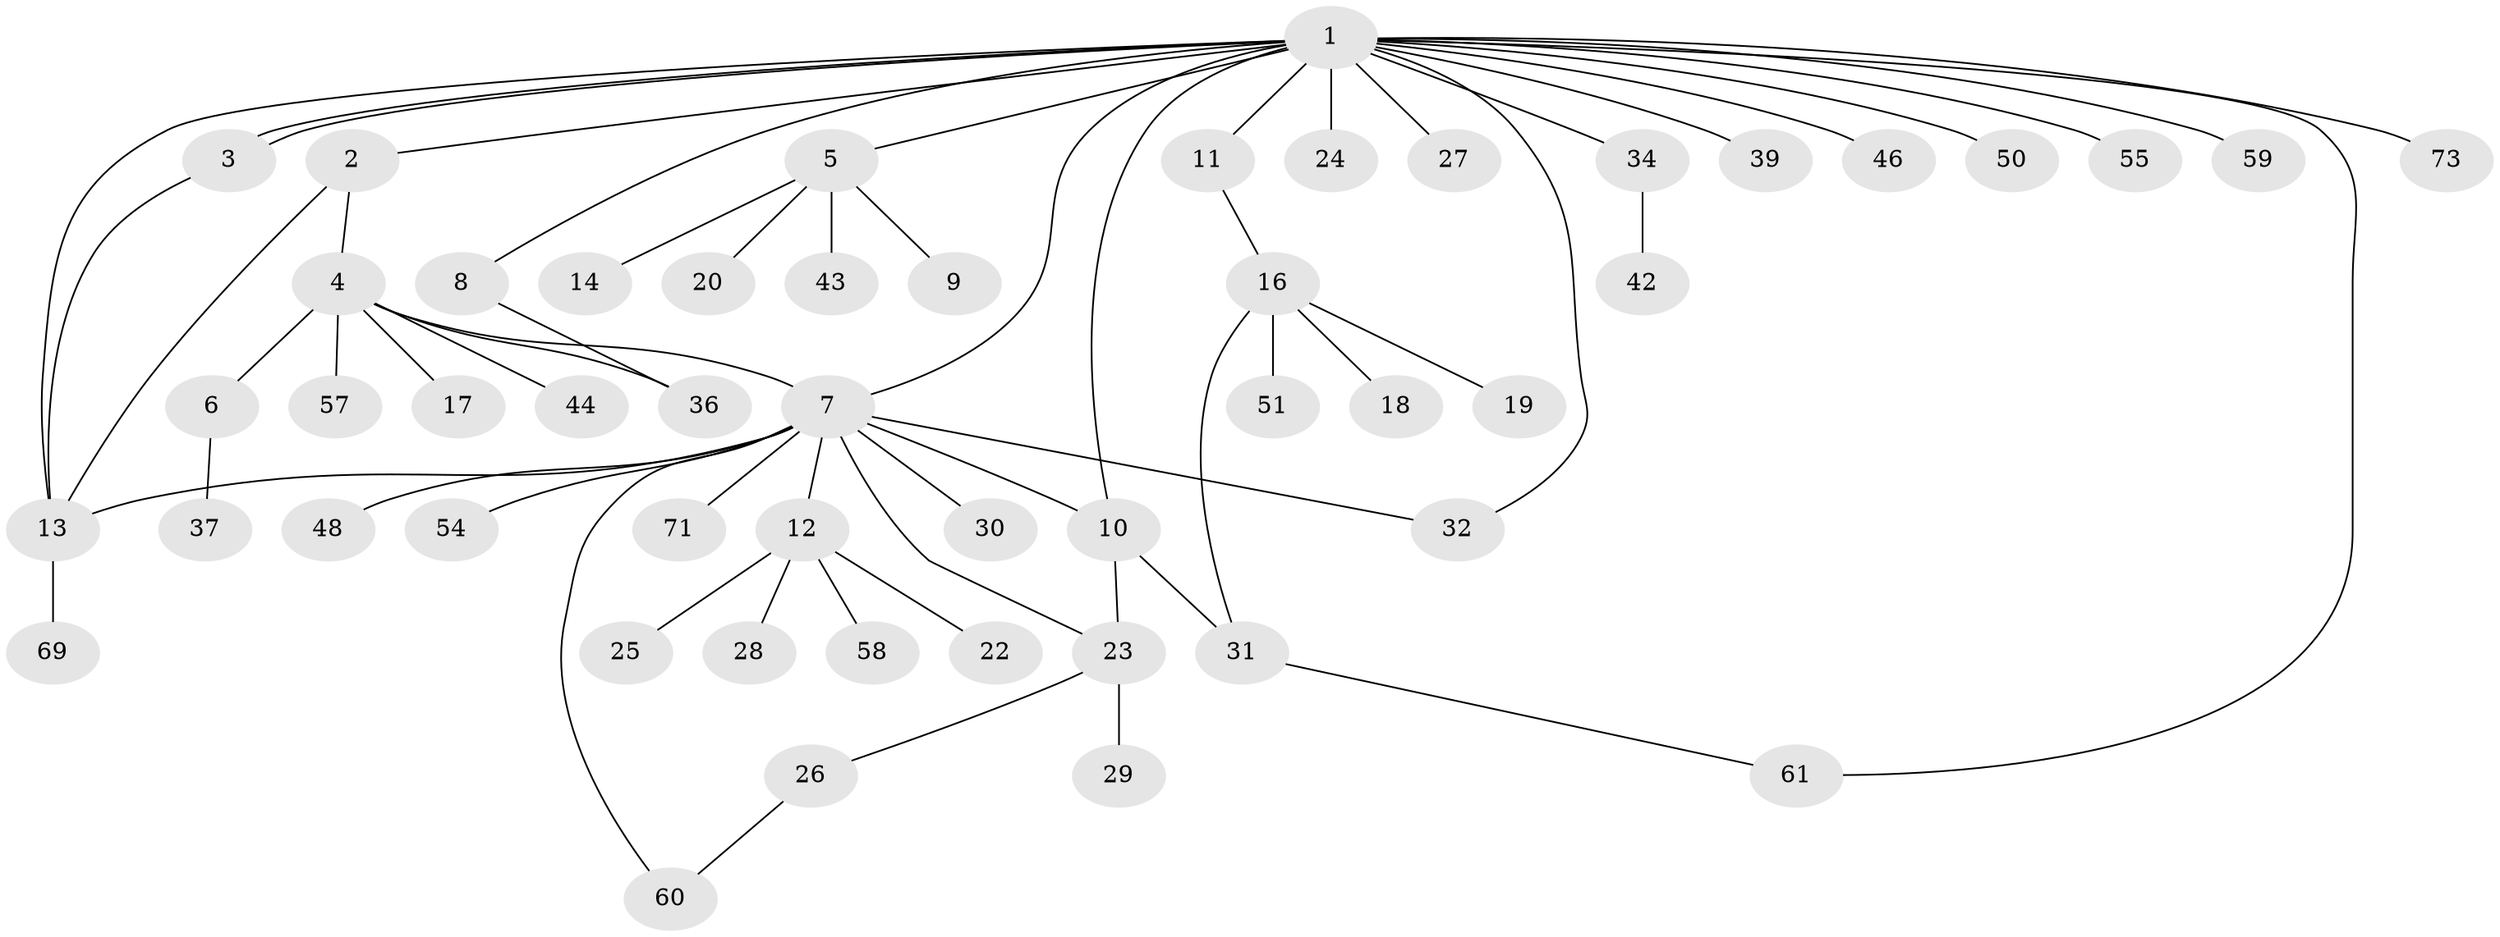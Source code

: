 // original degree distribution, {21: 0.013513513513513514, 3: 0.0945945945945946, 7: 0.02702702702702703, 5: 0.04054054054054054, 12: 0.013513513513513514, 2: 0.20270270270270271, 1: 0.5540540540540541, 6: 0.02702702702702703, 4: 0.02702702702702703}
// Generated by graph-tools (version 1.1) at 2025/18/03/04/25 18:18:08]
// undirected, 51 vertices, 62 edges
graph export_dot {
graph [start="1"]
  node [color=gray90,style=filled];
  1;
  2;
  3;
  4;
  5;
  6 [super="+40"];
  7;
  8 [super="+52"];
  9;
  10 [super="+33+49+67+15"];
  11 [super="+45"];
  12;
  13 [super="+21"];
  14;
  16;
  17;
  18;
  19;
  20;
  22 [super="+66"];
  23 [super="+56"];
  24;
  25;
  26;
  27 [super="+47"];
  28;
  29 [super="+70"];
  30;
  31;
  32;
  34;
  36;
  37;
  39;
  42;
  43;
  44;
  46 [super="+65+53"];
  48;
  50 [super="+62"];
  51;
  54;
  55;
  57;
  58;
  59;
  60 [super="+68"];
  61;
  69;
  71 [super="+72"];
  73;
  1 -- 2;
  1 -- 3;
  1 -- 3;
  1 -- 5;
  1 -- 7;
  1 -- 8;
  1 -- 10;
  1 -- 11;
  1 -- 13 [weight=2];
  1 -- 24;
  1 -- 27;
  1 -- 32;
  1 -- 34;
  1 -- 39;
  1 -- 46;
  1 -- 50;
  1 -- 55;
  1 -- 59;
  1 -- 61;
  1 -- 73;
  2 -- 4;
  2 -- 13;
  3 -- 13;
  4 -- 6;
  4 -- 7;
  4 -- 17;
  4 -- 36;
  4 -- 44;
  4 -- 57;
  5 -- 9;
  5 -- 14;
  5 -- 20;
  5 -- 43;
  6 -- 37;
  7 -- 10;
  7 -- 12;
  7 -- 23;
  7 -- 30;
  7 -- 32;
  7 -- 48;
  7 -- 54;
  7 -- 71;
  7 -- 60;
  7 -- 13;
  8 -- 36;
  10 -- 23;
  10 -- 31;
  11 -- 16;
  12 -- 22 [weight=2];
  12 -- 25;
  12 -- 28;
  12 -- 58;
  13 -- 69;
  16 -- 18;
  16 -- 19;
  16 -- 31;
  16 -- 51;
  23 -- 26;
  23 -- 29;
  26 -- 60;
  31 -- 61;
  34 -- 42;
}
